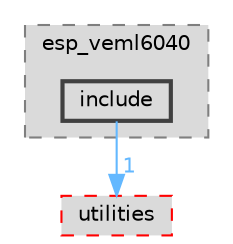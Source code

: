 digraph "components/peripherals/i2c/esp_veml6040/include"
{
 // LATEX_PDF_SIZE
  bgcolor="transparent";
  edge [fontname=Helvetica,fontsize=10,labelfontname=Helvetica,labelfontsize=10];
  node [fontname=Helvetica,fontsize=10,shape=box,height=0.2,width=0.4];
  compound=true
  subgraph clusterdir_71c3c471dddc77d46abc8647b1cac302 {
    graph [ bgcolor="#dadada", pencolor="grey50", label="esp_veml6040", fontname=Helvetica,fontsize=10 style="filled,dashed", URL="dir_71c3c471dddc77d46abc8647b1cac302.html",tooltip=""]
  dir_547b448459118ee02c7279918954f44e [label="include", fillcolor="#dadada", color="grey25", style="filled,bold", URL="dir_547b448459118ee02c7279918954f44e.html",tooltip=""];
  }
  dir_59ed5374a4f6b52e0256717e78b786a3 [label="utilities", fillcolor="#dadada", color="red", style="filled,dashed", URL="dir_59ed5374a4f6b52e0256717e78b786a3.html",tooltip=""];
  dir_547b448459118ee02c7279918954f44e->dir_59ed5374a4f6b52e0256717e78b786a3 [headlabel="1", labeldistance=1.5 headhref="dir_000065_000086.html" href="dir_000065_000086.html" color="steelblue1" fontcolor="steelblue1"];
}
